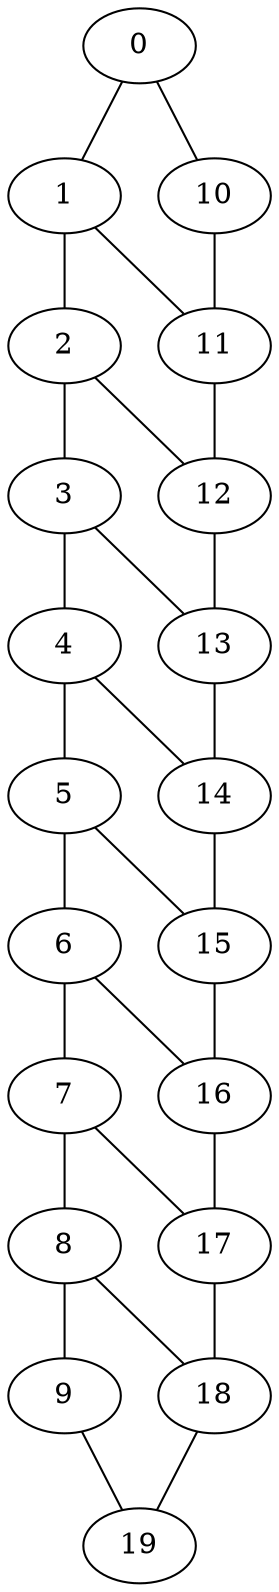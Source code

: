 strict graph "ladder_graph_(10)" {
	0 -- 1;
	0 -- 10;
	1 -- 2;
	1 -- 11;
	2 -- 3;
	2 -- 12;
	3 -- 4;
	3 -- 13;
	4 -- 5;
	4 -- 14;
	5 -- 6;
	5 -- 15;
	6 -- 7;
	6 -- 16;
	7 -- 8;
	7 -- 17;
	8 -- 9;
	8 -- 18;
	9 -- 19;
	10 -- 11;
	11 -- 12;
	12 -- 13;
	13 -- 14;
	14 -- 15;
	15 -- 16;
	16 -- 17;
	17 -- 18;
	18 -- 19;
}
